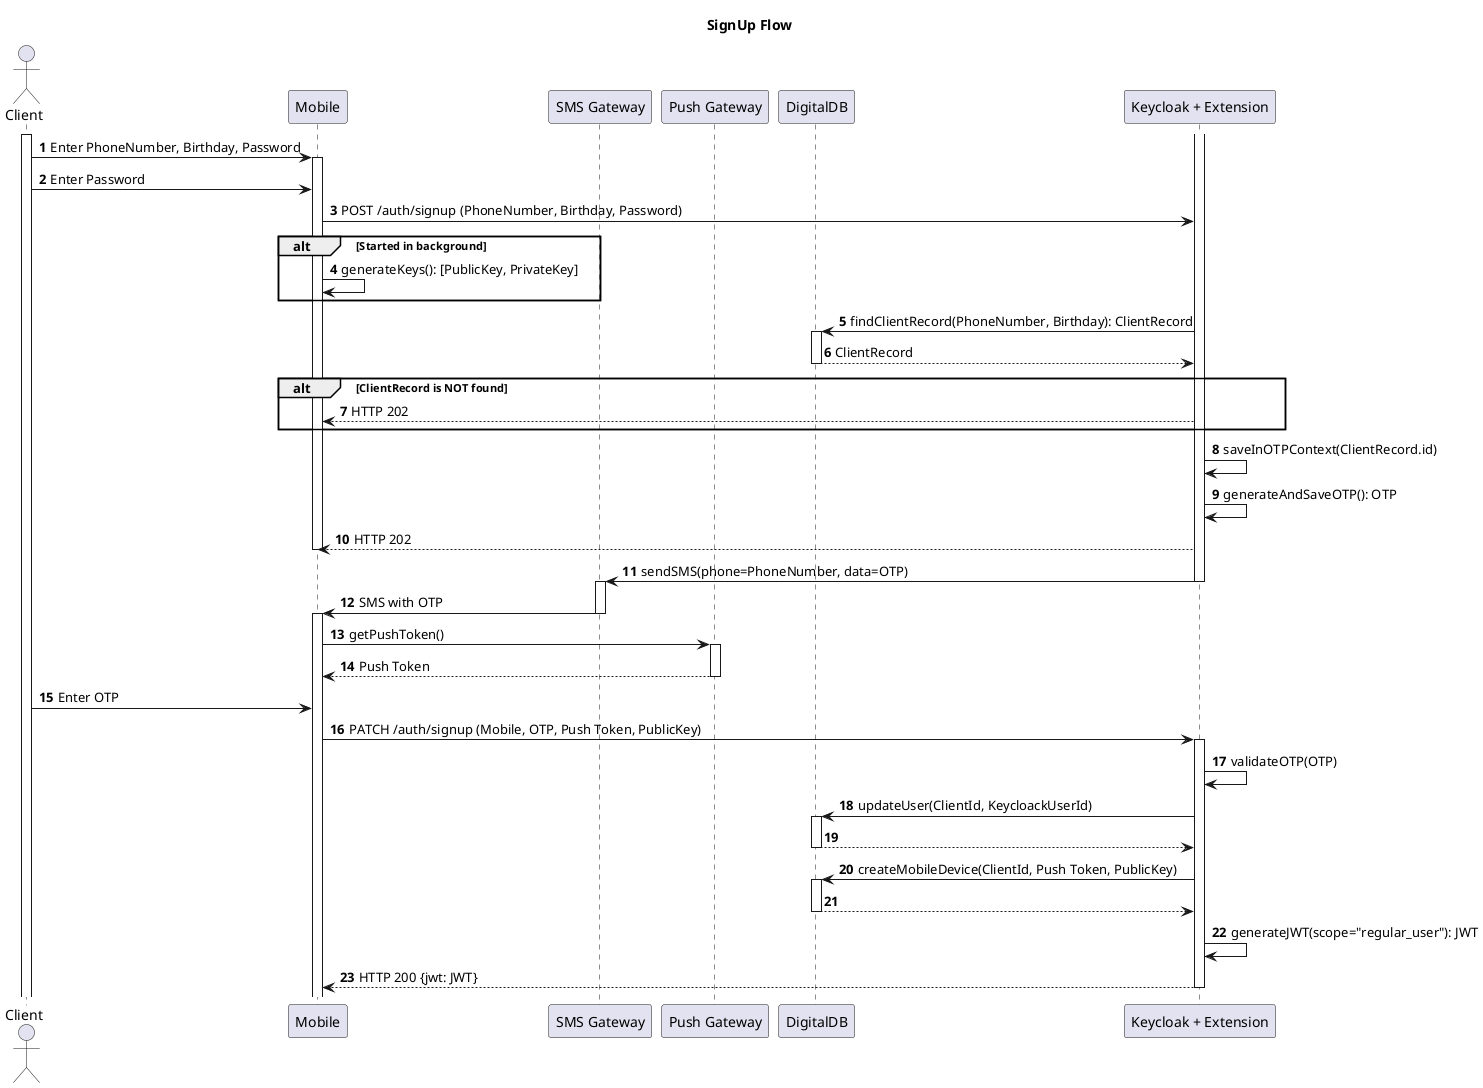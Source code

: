 @startuml
title: SignUp Flow

actor Client as user
participant Mobile as Mob
participant "SMS Gateway" as sms
participant "Push Gateway" as push
participant DigitalDB
participant "Keycloak + Extension" as Keycloak

autonumber

activate user
user -> Mob: Enter PhoneNumber, Birthday, Password
activate Mob
user -> Mob: Enter Password
Mob -> Keycloak: POST /auth/signup (PhoneNumber, Birthday, Password)
alt Started in background
    Mob -> Mob: generateKeys(): [PublicKey, PrivateKey]
end

activate Keycloak

Keycloak -> DigitalDB: findClientRecord(PhoneNumber, Birthday): ClientRecord
activate DigitalDB
DigitalDB --> Keycloak: ClientRecord
deactivate DigitalDB
alt ClientRecord is NOT found
    Keycloak --> Mob: HTTP 202
end
Keycloak -> Keycloak: saveInOTPContext(ClientRecord.id)
Keycloak -> Keycloak: generateAndSaveOTP(): OTP
Keycloak --> Mob: HTTP 202
deactivate Mob
Keycloak -> sms: sendSMS(phone=PhoneNumber, data=OTP)
deactivate Keycloak
activate sms

sms -> Mob: SMS with OTP
deactivate sms
activate Mob
Mob -> push: getPushToken()
activate push
push --> Mob: Push Token
deactivate push
user -> Mob: Enter OTP
Mob -> Keycloak: PATCH /auth/signup (Mobile, OTP, Push Token, PublicKey)
activate Keycloak
Keycloak -> Keycloak: validateOTP(OTP)
Keycloak -> DigitalDB: updateUser(ClientId, KeycloackUserId)
activate DigitalDB
DigitalDB --> Keycloak:
deactivate DigitalDB
Keycloak -> DigitalDB: createMobileDevice(ClientId, Push Token, PublicKey)
activate DigitalDB
DigitalDB --> Keycloak:
deactivate DigitalDB
Keycloak -> Keycloak: generateJWT(scope="regular_user"): JWT
Keycloak --> Mob: HTTP 200 {jwt: JWT}
deactivate Keycloak

@enduml
